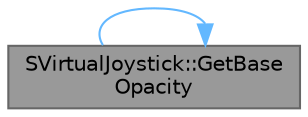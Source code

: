 digraph "SVirtualJoystick::GetBaseOpacity"
{
 // INTERACTIVE_SVG=YES
 // LATEX_PDF_SIZE
  bgcolor="transparent";
  edge [fontname=Helvetica,fontsize=10,labelfontname=Helvetica,labelfontsize=10];
  node [fontname=Helvetica,fontsize=10,shape=box,height=0.2,width=0.4];
  rankdir="LR";
  Node1 [id="Node000001",label="SVirtualJoystick::GetBase\lOpacity",height=0.2,width=0.4,color="gray40", fillcolor="grey60", style="filled", fontcolor="black",tooltip="Return the target opacity to lerp to given the current state."];
  Node1 -> Node1 [id="edge1_Node000001_Node000001",color="steelblue1",style="solid",tooltip=" "];
}
